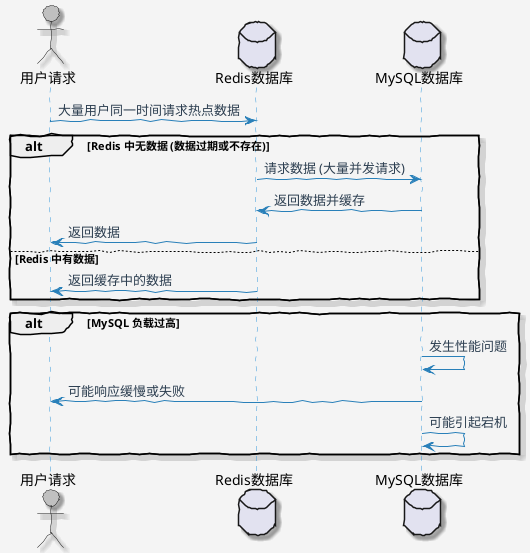@startuml
skinparam backgroundColor #F4F4F4
skinparam shadowing true
skinparam handwritten true
skinparam sequence {
    ActorBackgroundColor #C0C0C0
    LifeLineBackgroundColor #F0F0F0
    LifeLineBorderColor #3498DB
    ParticipantBorderColor #3498DB
    ParticipantBackgroundColor #E6F7FF
    ArrowColor #2980B9
    ArrowFontColor #2C3E50
    FontColor #2C3E50
    FontSize 12
    LifeLineBackgroundColor #F0F0F0
    LifeLineBorderColor #3498DB
}

actor "用户请求" as User
database Redis as "Redis数据库"
database MySQL as "MySQL数据库"

User -> Redis: 大量用户同一时间请求热点数据
alt Redis 中无数据 (数据过期或不存在)
    Redis -> MySQL: 请求数据 (大量并发请求)
    MySQL -> Redis: 返回数据并缓存
    Redis -> User: 返回数据
else Redis 中有数据
    Redis -> User: 返回缓存中的数据
end

alt MySQL 负载过高
    MySQL -> MySQL: 发生性能问题
    MySQL -> User: 可能响应缓慢或失败
    MySQL -> MySQL: 可能引起宕机
end

@enduml
